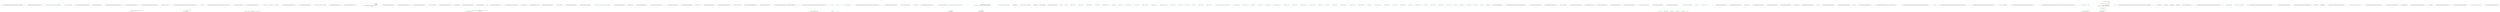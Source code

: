 digraph  {
m0_8 [cluster="Ninject.StandardKernel.StandardKernel(Ninject.INinjectSettings, params Ninject.Modules.INinjectModule[])", file="AssemblyStreamContentProvider.cs", label="Entry Ninject.StandardKernel.StandardKernel(Ninject.INinjectSettings, params Ninject.Modules.INinjectModule[])", span="54-54"];
m0_3 [cluster="Ninject.Tests.Integration.ThreadScopeTests.ThreadScopeContext.SetUp()", file="AssemblyStreamContentProvider.cs", label="Entry Ninject.Tests.Integration.ThreadScopeTests.ThreadScopeContext.SetUp()", span="18-18"];
m0_4 [cluster="Ninject.Tests.Integration.ThreadScopeTests.ThreadScopeContext.SetUp()", color=green, community=0, file="AssemblyStreamContentProvider.cs", label="var settings = new NinjectSettings { CachePruningInterval = TimeSpan.MaxValue }", prediction=0, span="20-20"];
m0_5 [cluster="Ninject.Tests.Integration.ThreadScopeTests.ThreadScopeContext.SetUp()", color=green, community=0, file="AssemblyStreamContentProvider.cs", label="this.kernel = new StandardKernel(settings)", prediction=1, span="21-21"];
m0_6 [cluster="Ninject.Tests.Integration.ThreadScopeTests.ThreadScopeContext.SetUp()", file="AssemblyStreamContentProvider.cs", label="Exit Ninject.Tests.Integration.ThreadScopeTests.ThreadScopeContext.SetUp()", span="18-18"];
m0_7 [cluster="Ninject.NinjectSettings.NinjectSettings()", file="AssemblyStreamContentProvider.cs", label="Entry Ninject.NinjectSettings.NinjectSettings()", span="19-19"];
m0_0 [cluster="Ninject.Tests.Integration.ThreadScopeTests.ThreadScopeContext.ThreadScopeContext()", file="AssemblyStreamContentProvider.cs", label="Entry Ninject.Tests.Integration.ThreadScopeTests.ThreadScopeContext.ThreadScopeContext()", span="13-13"];
m0_1 [cluster="Ninject.Tests.Integration.ThreadScopeTests.ThreadScopeContext.ThreadScopeContext()", color=green, community=0, file="AssemblyStreamContentProvider.cs", label="this.SetUp()", prediction=2, span="15-15"];
m0_2 [cluster="Ninject.Tests.Integration.ThreadScopeTests.ThreadScopeContext.ThreadScopeContext()", file="AssemblyStreamContentProvider.cs", label="Exit Ninject.Tests.Integration.ThreadScopeTests.ThreadScopeContext.ThreadScopeContext()", span="13-13"];
m0_75 [file="AssemblyStreamContentProvider.cs", label="Ninject.Tests.Integration.ThreadScopeTests.ThreadScopeContext", span=""];
m2_4 [cluster="System.Action<T1, T2>.Invoke(T1, T2)", file="IDictionaryExtensions.cs", label="Entry System.Action<T1, T2>.Invoke(T1, T2)", span="0-0"];
m2_0 [cluster="Ninject.Dynamic.Extensions.IDictionaryExtensions.ForEach(System.Collections.IDictionary, System.Action<object, object>)", file="IDictionaryExtensions.cs", label="Entry Ninject.Dynamic.Extensions.IDictionaryExtensions.ForEach(System.Collections.IDictionary, System.Action<object, object>)", span="11-11"];
m2_1 [cluster="Ninject.Dynamic.Extensions.IDictionaryExtensions.ForEach(System.Collections.IDictionary, System.Action<object, object>)", color=green, community=0, file="IDictionaryExtensions.cs", label="dictionary.Keys", prediction=3, span="13-13"];
m2_2 [cluster="Ninject.Dynamic.Extensions.IDictionaryExtensions.ForEach(System.Collections.IDictionary, System.Action<object, object>)", color=green, community=0, file="IDictionaryExtensions.cs", label="iterator(key, dictionary[key])", prediction=4, span="15-15"];
m2_3 [cluster="Ninject.Dynamic.Extensions.IDictionaryExtensions.ForEach(System.Collections.IDictionary, System.Action<object, object>)", file="IDictionaryExtensions.cs", label="Exit Ninject.Dynamic.Extensions.IDictionaryExtensions.ForEach(System.Collections.IDictionary, System.Action<object, object>)", span="11-11"];
m4_136 [cluster="int.Parse(string, System.IFormatProvider)", file="Inflector.cs", label="Entry int.Parse(string, System.IFormatProvider)", span="0-0"];
m4_58 [cluster="Ninject.Dynamic.Extensions.Inflector.AddIrregular(string, string)", file="Inflector.cs", label="Entry Ninject.Dynamic.Extensions.Inflector.AddIrregular(string, string)", span="88-88"];
m4_60 [cluster="Ninject.Dynamic.Extensions.Inflector.AddIrregular(string, string)", color=green, community=0, file="Inflector.cs", label="AddPlural(''('' + singular[0] + '')'' + singular.Substring(1) + ''$'', ''$1'' + plural.Substring(1))", prediction=5, span="90-90"];
m4_61 [cluster="Ninject.Dynamic.Extensions.Inflector.AddIrregular(string, string)", color=green, community=0, file="Inflector.cs", label="AddSingular(''('' + plural[0] + '')'' + plural.Substring(1) + ''$'', ''$1'' + singular.Substring(1))", prediction=6, span="91-91"];
m4_62 [cluster="Ninject.Dynamic.Extensions.Inflector.AddIrregular(string, string)", file="Inflector.cs", label="Exit Ninject.Dynamic.Extensions.Inflector.AddIrregular(string, string)", span="88-88"];
m4_113 [cluster="Ninject.Dynamic.Extensions.Inflector.Uncapitalize(string)", file="Inflector.cs", label="Entry Ninject.Dynamic.Extensions.Inflector.Uncapitalize(string)", span="177-177"];
m4_120 [cluster="Ninject.Dynamic.Extensions.Inflector.Uncapitalize(string)", color=green, community=0, file="Inflector.cs", label="return word.Substring(0, 1).ToLowerInvariant() + word.Substring(1);", prediction=7, span="179-179"];
m4_121 [cluster="Ninject.Dynamic.Extensions.Inflector.Uncapitalize(string)", file="Inflector.cs", label="Exit Ninject.Dynamic.Extensions.Inflector.Uncapitalize(string)", span="177-177"];
m4_93 [cluster="Ninject.Dynamic.Extensions.Inflector.Underscore(string)", file="Inflector.cs", label="Entry Ninject.Dynamic.Extensions.Inflector.Underscore(string)", span="160-160"];
m4_114 [cluster="Ninject.Dynamic.Extensions.Inflector.Underscore(string)", color=green, community=1, file="Inflector.cs", label="return Regex.Replace(\r\n                Regex.Replace(\r\n                    Regex.Replace(pascalCasedWord, @''([A-Z]+)([A-Z][a-z])'', ''$1_$2''), @''([a-z\d])([A-Z])'',\r\n                    ''$1_$2''), @''[-\s]'', ''_'').ToLowerInvariant();", prediction=8, span="162-165"];
m4_115 [cluster="Ninject.Dynamic.Extensions.Inflector.Underscore(string)", file="Inflector.cs", label="Exit Ninject.Dynamic.Extensions.Inflector.Underscore(string)", span="160-160"];
m4_150 [cluster="System.Text.RegularExpressions.Regex.Replace(string, string)", file="Inflector.cs", label="Entry System.Text.RegularExpressions.Regex.Replace(string, string)", span="0-0"];
m4_59 [cluster="Ninject.Dynamic.Extensions.Inflector.AddUncountable(string)", file="Inflector.cs", label="Entry Ninject.Dynamic.Extensions.Inflector.AddUncountable(string)", span="94-94"];
m4_64 [cluster="Ninject.Dynamic.Extensions.Inflector.AddUncountable(string)", color=green, community=0, file="Inflector.cs", label="_uncountables.Add(word.ToUpperInvariant())", prediction=9, span="96-96"];
m4_65 [cluster="Ninject.Dynamic.Extensions.Inflector.AddUncountable(string)", file="Inflector.cs", label="Exit Ninject.Dynamic.Extensions.Inflector.AddUncountable(string)", span="94-94"];
m4_140 [cluster="string.Replace(char, char)", file="Inflector.cs", label="Entry string.Replace(char, char)", span="0-0"];
m4_89 [cluster="Ninject.Dynamic.Extensions.Inflector.Rule.Apply(string)", file="Inflector.cs", label="Entry Ninject.Dynamic.Extensions.Inflector.Rule.Apply(string)", span="223-223"];
m4_145 [cluster="Ninject.Dynamic.Extensions.Inflector.Rule.Apply(string)", color=green, community=0, file="Inflector.cs", label="!_regex.IsMatch(word)", prediction=10, span="225-225"];
m4_146 [cluster="Ninject.Dynamic.Extensions.Inflector.Rule.Apply(string)", color=green, community=0, file="Inflector.cs", label="return null;", prediction=11, span="227-227"];
m4_147 [cluster="Ninject.Dynamic.Extensions.Inflector.Rule.Apply(string)", color=green, community=0, file="Inflector.cs", label="return _regex.Replace(word, _replacement);", prediction=10, span="230-230"];
m4_148 [cluster="Ninject.Dynamic.Extensions.Inflector.Rule.Apply(string)", file="Inflector.cs", label="Exit Ninject.Dynamic.Extensions.Inflector.Rule.Apply(string)", span="223-223"];
m4_102 [cluster="System.Text.RegularExpressions.Regex.Replace(string, string, string)", file="Inflector.cs", label="Entry System.Text.RegularExpressions.Regex.Replace(string, string, string)", span="0-0"];
m4_66 [cluster="string.ToUpperInvariant()", file="Inflector.cs", label="Entry string.ToUpperInvariant()", span="0-0"];
m4_88 [cluster="System.Collections.Generic.List<T>.Contains(T)", file="Inflector.cs", label="Entry System.Collections.Generic.List<T>.Contains(T)", span="0-0"];
m4_137 [cluster="Ninject.Dynamic.Extensions.Inflector.Dasherize(string)", file="Inflector.cs", label="Entry Ninject.Dynamic.Extensions.Inflector.Dasherize(string)", span="205-205"];
m4_138 [cluster="Ninject.Dynamic.Extensions.Inflector.Dasherize(string)", color=green, community=0, file="Inflector.cs", label="return underscoredWord.Replace('_', '-');", prediction=13, span="207-207"];
m4_139 [cluster="Ninject.Dynamic.Extensions.Inflector.Dasherize(string)", file="Inflector.cs", label="Exit Ninject.Dynamic.Extensions.Inflector.Dasherize(string)", span="205-205"];
m4_103 [cluster="Ninject.Dynamic.Extensions.Inflector.Capitalize(string)", file="Inflector.cs", label="Entry Ninject.Dynamic.Extensions.Inflector.Capitalize(string)", span="170-170"];
m4_117 [cluster="Ninject.Dynamic.Extensions.Inflector.Capitalize(string)", color=green, community=0, file="Inflector.cs", label="return word.Substring(0, 1).ToUpperInvariant() + word.Substring(1).ToLowerInvariant();", prediction=14, span="172-172"];
m4_118 [cluster="Ninject.Dynamic.Extensions.Inflector.Capitalize(string)", file="Inflector.cs", label="Exit Ninject.Dynamic.Extensions.Inflector.Capitalize(string)", span="170-170"];
m4_119 [cluster="string.Substring(int, int)", file="Inflector.cs", label="Entry string.Substring(int, int)", span="0-0"];
m4_94 [cluster="Ninject.Dynamic.Extensions.Inflector.Humanize(string)", file="Inflector.cs", label="Entry Ninject.Dynamic.Extensions.Inflector.Humanize(string)", span="143-143"];
m4_100 [cluster="Ninject.Dynamic.Extensions.Inflector.Humanize(string)", color=green, community=0, file="Inflector.cs", label="return Capitalize(Regex.Replace(lowercaseAndUnderscoredWord, @''_'', '' ''));", prediction=15, span="145-145"];
m4_101 [cluster="Ninject.Dynamic.Extensions.Inflector.Humanize(string)", file="Inflector.cs", label="Exit Ninject.Dynamic.Extensions.Inflector.Humanize(string)", span="143-143"];
m4_73 [cluster="Ninject.Dynamic.Extensions.Inflector.Pluralize(string)", file="Inflector.cs", label="Entry Ninject.Dynamic.Extensions.Inflector.Pluralize(string)", span="109-109"];
m4_74 [cluster="Ninject.Dynamic.Extensions.Inflector.Pluralize(string)", color=green, community=0, file="Inflector.cs", label="return ApplyRules(_plurals, word);", prediction=16, span="111-111"];
m4_75 [cluster="Ninject.Dynamic.Extensions.Inflector.Pluralize(string)", file="Inflector.cs", label="Exit Ninject.Dynamic.Extensions.Inflector.Pluralize(string)", span="109-109"];
m4_57 [cluster="Ninject.Dynamic.Extensions.Inflector.AddSingular(string, string)", file="Inflector.cs", label="Entry Ninject.Dynamic.Extensions.Inflector.AddSingular(string, string)", span="104-104"];
m4_71 [cluster="Ninject.Dynamic.Extensions.Inflector.AddSingular(string, string)", color=green, community=0, file="Inflector.cs", label="_singulars.Add(new Rule(rule, replacement))", prediction=17, span="106-106"];
m4_72 [cluster="Ninject.Dynamic.Extensions.Inflector.AddSingular(string, string)", file="Inflector.cs", label="Exit Ninject.Dynamic.Extensions.Inflector.AddSingular(string, string)", span="104-104"];
m4_99 [cluster="string.ToUpper(System.Globalization.CultureInfo)", file="Inflector.cs", label="Entry string.ToUpper(System.Globalization.CultureInfo)", span="0-0"];
m4_95 [cluster="System.Text.RegularExpressions.Regex.Replace(string, string, System.Text.RegularExpressions.MatchEvaluator)", file="Inflector.cs", label="Entry System.Text.RegularExpressions.Regex.Replace(string, string, System.Text.RegularExpressions.MatchEvaluator)", span="0-0"];
m4_76 [cluster="Ninject.Dynamic.Extensions.Inflector.ApplyRules(System.Collections.Generic.IList<Ninject.Dynamic.Extensions.Inflector.Rule>, string)", file="Inflector.cs", label="Entry Ninject.Dynamic.Extensions.Inflector.ApplyRules(System.Collections.Generic.IList<Ninject.Dynamic.Extensions.Inflector.Rule>, string)", span="119-119"];
m4_80 [cluster="Ninject.Dynamic.Extensions.Inflector.ApplyRules(System.Collections.Generic.IList<Ninject.Dynamic.Extensions.Inflector.Rule>, string)", color=green, community=0, file="Inflector.cs", label="var result = word", prediction=18, span="121-121"];
m4_81 [cluster="Ninject.Dynamic.Extensions.Inflector.ApplyRules(System.Collections.Generic.IList<Ninject.Dynamic.Extensions.Inflector.Rule>, string)", color=green, community=0, file="Inflector.cs", label="!_uncountables.Contains(word.ToUpperInvariant())", prediction=19, span="123-123"];
m4_86 [cluster="Ninject.Dynamic.Extensions.Inflector.ApplyRules(System.Collections.Generic.IList<Ninject.Dynamic.Extensions.Inflector.Rule>, string)", color=green, community=0, file="Inflector.cs", label="return result;", prediction=18, span="134-134"];
m4_82 [cluster="Ninject.Dynamic.Extensions.Inflector.ApplyRules(System.Collections.Generic.IList<Ninject.Dynamic.Extensions.Inflector.Rule>, string)", color=green, community=0, file="Inflector.cs", label="var i = rules.Count - 1", prediction=21, span="125-125"];
m4_83 [cluster="Ninject.Dynamic.Extensions.Inflector.ApplyRules(System.Collections.Generic.IList<Ninject.Dynamic.Extensions.Inflector.Rule>, string)", color=green, community=0, file="Inflector.cs", label="i >= 0", prediction=22, span="125-125"];
m4_84 [cluster="Ninject.Dynamic.Extensions.Inflector.ApplyRules(System.Collections.Generic.IList<Ninject.Dynamic.Extensions.Inflector.Rule>, string)", color=green, community=0, file="Inflector.cs", label="(result = rules[i].Apply(word)) != null", prediction=23, span="127-127"];
m4_85 [cluster="Ninject.Dynamic.Extensions.Inflector.ApplyRules(System.Collections.Generic.IList<Ninject.Dynamic.Extensions.Inflector.Rule>, string)", color=green, community=0, file="Inflector.cs", label="i--", prediction=21, span="125-125"];
m4_87 [cluster="Ninject.Dynamic.Extensions.Inflector.ApplyRules(System.Collections.Generic.IList<Ninject.Dynamic.Extensions.Inflector.Rule>, string)", file="Inflector.cs", label="Exit Ninject.Dynamic.Extensions.Inflector.ApplyRules(System.Collections.Generic.IList<Ninject.Dynamic.Extensions.Inflector.Rule>, string)", span="119-119"];
m4_70 [cluster="Ninject.Dynamic.Extensions.Inflector.Rule.Rule(string, string)", file="Inflector.cs", label="Entry Ninject.Dynamic.Extensions.Inflector.Rule.Rule(string, string)", span="217-217"];
m4_141 [cluster="Ninject.Dynamic.Extensions.Inflector.Rule.Rule(string, string)", color=green, community=0, file="Inflector.cs", label="_regex = new Regex(pattern, RegexOptions.IgnoreCase)", prediction=25, span="219-219"];
m4_142 [cluster="Ninject.Dynamic.Extensions.Inflector.Rule.Rule(string, string)", color=green, community=0, file="Inflector.cs", label="_replacement = replacement", prediction=26, span="220-220"];
m4_143 [cluster="Ninject.Dynamic.Extensions.Inflector.Rule.Rule(string, string)", file="Inflector.cs", label="Exit Ninject.Dynamic.Extensions.Inflector.Rule.Rule(string, string)", span="217-217"];
m4_107 [cluster="lambda expression", file="Inflector.cs", label="Entry lambda expression", span="150-150"];
m4_96 [cluster="lambda expression", file="Inflector.cs", label="Entry lambda expression", span="140-140"];
m4_97 [cluster="lambda expression", color=green, community=0, file="Inflector.cs", label="return match.Captures[0].Value.ToUpper(CultureInfo.InvariantCulture);", prediction=27, span="140-140"];
m4_98 [cluster="lambda expression", file="Inflector.cs", label="Exit lambda expression", span="140-140"];
m4_108 [cluster="lambda expression", color=green, community=0, file="Inflector.cs", label="match.Groups[1].Value.ToUpper(CultureInfo.InvariantCulture)", prediction=28, span="150-150"];
m4_109 [cluster="lambda expression", file="Inflector.cs", label="Exit lambda expression", span="150-150"];
m4_116 [cluster="string.ToLowerInvariant()", file="Inflector.cs", label="Entry string.ToLowerInvariant()", span="0-0"];
m4_0 [cluster="Ninject.Dynamic.Extensions.Inflector.Inflector()", file="Inflector.cs", label="Entry Ninject.Dynamic.Extensions.Inflector.Inflector()", span="18-18"];
m4_1 [cluster="Ninject.Dynamic.Extensions.Inflector.Inflector()", color=green, community=0, file="Inflector.cs", label="AddPlural(''$'', ''s'')", prediction=29, span="20-20"];
m4_2 [cluster="Ninject.Dynamic.Extensions.Inflector.Inflector()", color=green, community=0, file="Inflector.cs", label="AddPlural(''s$'', ''s'')", prediction=30, span="21-21"];
m4_3 [cluster="Ninject.Dynamic.Extensions.Inflector.Inflector()", color=green, community=0, file="Inflector.cs", label="AddPlural(''(ax|test)is$'', ''$1es'')", prediction=31, span="22-22"];
m4_4 [cluster="Ninject.Dynamic.Extensions.Inflector.Inflector()", color=green, community=0, file="Inflector.cs", label="AddPlural(''(octop|vir)us$'', ''$1i'')", prediction=32, span="23-23"];
m4_5 [cluster="Ninject.Dynamic.Extensions.Inflector.Inflector()", color=green, community=0, file="Inflector.cs", label="AddPlural(''(alias|status)$'', ''$1es'')", prediction=33, span="24-24"];
m4_6 [cluster="Ninject.Dynamic.Extensions.Inflector.Inflector()", color=green, community=0, file="Inflector.cs", label="AddPlural(''(bu)s$'', ''$1ses'')", prediction=34, span="25-25"];
m4_7 [cluster="Ninject.Dynamic.Extensions.Inflector.Inflector()", color=green, community=0, file="Inflector.cs", label="AddPlural(''(buffal|tomat)o$'', ''$1oes'')", prediction=35, span="26-26"];
m4_8 [cluster="Ninject.Dynamic.Extensions.Inflector.Inflector()", color=green, community=0, file="Inflector.cs", label="AddPlural(''([ti])um$'', ''$1a'')", prediction=36, span="27-27"];
m4_9 [cluster="Ninject.Dynamic.Extensions.Inflector.Inflector()", color=green, community=0, file="Inflector.cs", label="AddPlural(''sis$'', ''ses'')", prediction=37, span="28-28"];
m4_10 [cluster="Ninject.Dynamic.Extensions.Inflector.Inflector()", color=green, community=0, file="Inflector.cs", label="AddPlural(''(?:([^f])fe|([lr])f)$'', ''$1$2ves'')", prediction=38, span="29-29"];
m4_11 [cluster="Ninject.Dynamic.Extensions.Inflector.Inflector()", color=green, community=0, file="Inflector.cs", label="AddPlural(''(hive)$'', ''$1s'')", prediction=39, span="30-30"];
m4_12 [cluster="Ninject.Dynamic.Extensions.Inflector.Inflector()", color=green, community=0, file="Inflector.cs", label="AddPlural(''([^aeiouy]|qu)y$'', ''$1ies'')", prediction=40, span="31-31"];
m4_13 [cluster="Ninject.Dynamic.Extensions.Inflector.Inflector()", color=green, community=0, file="Inflector.cs", label="AddPlural(''(x|ch|ss|sh)$'', ''$1es'')", prediction=41, span="32-32"];
m4_14 [cluster="Ninject.Dynamic.Extensions.Inflector.Inflector()", color=green, community=0, file="Inflector.cs", label="AddPlural(''(matr|vert|ind)ix|ex$'', ''$1ices'')", prediction=42, span="33-33"];
m4_15 [cluster="Ninject.Dynamic.Extensions.Inflector.Inflector()", color=green, community=0, file="Inflector.cs", label="AddPlural(''([m|l])ouse$'', ''$1ice'')", prediction=43, span="34-34"];
m4_16 [cluster="Ninject.Dynamic.Extensions.Inflector.Inflector()", color=green, community=0, file="Inflector.cs", label="AddPlural(''^(ox)$'', ''$1en'')", prediction=44, span="35-35"];
m4_17 [cluster="Ninject.Dynamic.Extensions.Inflector.Inflector()", color=green, community=0, file="Inflector.cs", label="AddPlural(''(quiz)$'', ''$1zes'')", prediction=45, span="36-36"];
m4_18 [cluster="Ninject.Dynamic.Extensions.Inflector.Inflector()", color=green, community=0, file="Inflector.cs", label="AddSingular(''s$'', '''')", prediction=46, span="38-38"];
m4_19 [cluster="Ninject.Dynamic.Extensions.Inflector.Inflector()", color=green, community=0, file="Inflector.cs", label="AddSingular(''(n)ews$'', ''$1ews'')", prediction=47, span="39-39"];
m4_20 [cluster="Ninject.Dynamic.Extensions.Inflector.Inflector()", color=green, community=0, file="Inflector.cs", label="AddSingular(''([ti])a$'', ''$1um'')", prediction=48, span="40-40"];
m4_21 [cluster="Ninject.Dynamic.Extensions.Inflector.Inflector()", color=green, community=0, file="Inflector.cs", label="AddSingular(''((a)naly|(b)a|(d)iagno|(p)arenthe|(p)rogno|(s)ynop|(t)he)ses$'', ''$1$2sis'')", prediction=49, span="41-41"];
m4_22 [cluster="Ninject.Dynamic.Extensions.Inflector.Inflector()", color=green, community=0, file="Inflector.cs", label="AddSingular(''(^analy)ses$'', ''$1sis'')", prediction=50, span="42-42"];
m4_23 [cluster="Ninject.Dynamic.Extensions.Inflector.Inflector()", color=green, community=0, file="Inflector.cs", label="AddSingular(''([^f])ves$'', ''$1fe'')", prediction=51, span="43-43"];
m4_24 [cluster="Ninject.Dynamic.Extensions.Inflector.Inflector()", color=green, community=0, file="Inflector.cs", label="AddSingular(''(hive)s$'', ''$1'')", prediction=52, span="44-44"];
m4_25 [cluster="Ninject.Dynamic.Extensions.Inflector.Inflector()", color=green, community=0, file="Inflector.cs", label="AddSingular(''(tive)s$'', ''$1'')", prediction=53, span="45-45"];
m4_26 [cluster="Ninject.Dynamic.Extensions.Inflector.Inflector()", color=green, community=0, file="Inflector.cs", label="AddSingular(''([lr])ves$'', ''$1f'')", prediction=54, span="46-46"];
m4_27 [cluster="Ninject.Dynamic.Extensions.Inflector.Inflector()", color=green, community=0, file="Inflector.cs", label="AddSingular(''([^aeiouy]|qu)ies$'', ''$1y'')", prediction=55, span="47-47"];
m4_28 [cluster="Ninject.Dynamic.Extensions.Inflector.Inflector()", color=green, community=0, file="Inflector.cs", label="AddSingular(''(s)eries$'', ''$1eries'')", prediction=56, span="48-48"];
m4_29 [cluster="Ninject.Dynamic.Extensions.Inflector.Inflector()", color=green, community=0, file="Inflector.cs", label="AddSingular(''(m)ovies$'', ''$1ovie'')", prediction=57, span="49-49"];
m4_30 [cluster="Ninject.Dynamic.Extensions.Inflector.Inflector()", color=green, community=0, file="Inflector.cs", label="AddSingular(''(x|ch|ss|sh)es$'', ''$1'')", prediction=58, span="50-50"];
m4_31 [cluster="Ninject.Dynamic.Extensions.Inflector.Inflector()", color=green, community=0, file="Inflector.cs", label="AddSingular(''([m|l])ice$'', ''$1ouse'')", prediction=59, span="51-51"];
m4_32 [cluster="Ninject.Dynamic.Extensions.Inflector.Inflector()", color=green, community=0, file="Inflector.cs", label="AddSingular(''(bus)es$'', ''$1'')", prediction=60, span="52-52"];
m4_33 [cluster="Ninject.Dynamic.Extensions.Inflector.Inflector()", color=green, community=0, file="Inflector.cs", label="AddSingular(''(o)es$'', ''$1'')", prediction=61, span="53-53"];
m4_34 [cluster="Ninject.Dynamic.Extensions.Inflector.Inflector()", color=green, community=0, file="Inflector.cs", label="AddSingular(''(shoe)s$'', ''$1'')", prediction=62, span="54-54"];
m4_35 [cluster="Ninject.Dynamic.Extensions.Inflector.Inflector()", color=green, community=0, file="Inflector.cs", label="AddSingular(''(cris|ax|test)es$'', ''$1is'')", prediction=63, span="55-55"];
m4_36 [cluster="Ninject.Dynamic.Extensions.Inflector.Inflector()", color=green, community=0, file="Inflector.cs", label="AddSingular(''(octop|vir)i$'', ''$1us'')", prediction=64, span="56-56"];
m4_37 [cluster="Ninject.Dynamic.Extensions.Inflector.Inflector()", color=green, community=0, file="Inflector.cs", label="AddSingular(''(alias|status)es$'', ''$1'')", prediction=65, span="57-57"];
m4_38 [cluster="Ninject.Dynamic.Extensions.Inflector.Inflector()", color=green, community=0, file="Inflector.cs", label="AddSingular(''^(ox)en'', ''$1'')", prediction=66, span="58-58"];
m4_39 [cluster="Ninject.Dynamic.Extensions.Inflector.Inflector()", color=green, community=0, file="Inflector.cs", label="AddSingular(''(vert|ind)ices$'', ''$1ex'')", prediction=67, span="59-59"];
m4_40 [cluster="Ninject.Dynamic.Extensions.Inflector.Inflector()", color=green, community=0, file="Inflector.cs", label="AddSingular(''(matr)ices$'', ''$1ix'')", prediction=68, span="60-60"];
m4_41 [cluster="Ninject.Dynamic.Extensions.Inflector.Inflector()", color=green, community=0, file="Inflector.cs", label="AddSingular(''(quiz)zes$'', ''$1'')", prediction=69, span="61-61"];
m4_42 [cluster="Ninject.Dynamic.Extensions.Inflector.Inflector()", color=green, community=0, file="Inflector.cs", label="AddIrregular(''person'', ''people'')", prediction=70, span="63-63"];
m4_43 [cluster="Ninject.Dynamic.Extensions.Inflector.Inflector()", color=green, community=0, file="Inflector.cs", label="AddIrregular(''man'', ''men'')", prediction=71, span="64-64"];
m4_44 [cluster="Ninject.Dynamic.Extensions.Inflector.Inflector()", color=green, community=0, file="Inflector.cs", label="AddIrregular(''child'', ''children'')", prediction=72, span="65-65"];
m4_45 [cluster="Ninject.Dynamic.Extensions.Inflector.Inflector()", color=green, community=0, file="Inflector.cs", label="AddIrregular(''sex'', ''sexes'')", prediction=73, span="66-66"];
m4_46 [cluster="Ninject.Dynamic.Extensions.Inflector.Inflector()", color=green, community=0, file="Inflector.cs", label="AddIrregular(''move'', ''moves'')", prediction=74, span="67-67"];
m4_47 [cluster="Ninject.Dynamic.Extensions.Inflector.Inflector()", color=green, community=0, file="Inflector.cs", label="AddUncountable(''equipment'')", prediction=75, span="69-69"];
m4_48 [cluster="Ninject.Dynamic.Extensions.Inflector.Inflector()", color=green, community=0, file="Inflector.cs", label="AddUncountable(''information'')", prediction=76, span="70-70"];
m4_49 [cluster="Ninject.Dynamic.Extensions.Inflector.Inflector()", color=green, community=0, file="Inflector.cs", label="AddUncountable(''rice'')", prediction=77, span="71-71"];
m4_50 [cluster="Ninject.Dynamic.Extensions.Inflector.Inflector()", color=green, community=0, file="Inflector.cs", label="AddUncountable(''money'')", prediction=78, span="72-72"];
m4_51 [cluster="Ninject.Dynamic.Extensions.Inflector.Inflector()", color=green, community=0, file="Inflector.cs", label="AddUncountable(''species'')", prediction=79, span="73-73"];
m4_52 [cluster="Ninject.Dynamic.Extensions.Inflector.Inflector()", color=green, community=0, file="Inflector.cs", label="AddUncountable(''series'')", prediction=80, span="74-74"];
m4_53 [cluster="Ninject.Dynamic.Extensions.Inflector.Inflector()", color=green, community=0, file="Inflector.cs", label="AddUncountable(''fish'')", prediction=81, span="75-75"];
m4_54 [cluster="Ninject.Dynamic.Extensions.Inflector.Inflector()", color=green, community=0, file="Inflector.cs", label="AddUncountable(''sheep'')", prediction=82, span="76-76"];
m4_55 [cluster="Ninject.Dynamic.Extensions.Inflector.Inflector()", file="Inflector.cs", label="Exit Ninject.Dynamic.Extensions.Inflector.Inflector()", span="18-18"];
m4_144 [cluster="System.Text.RegularExpressions.Regex.Regex(string, System.Text.RegularExpressions.RegexOptions)", file="Inflector.cs", label="Entry System.Text.RegularExpressions.Regex.Regex(string, System.Text.RegularExpressions.RegexOptions)", span="0-0"];
m4_149 [cluster="System.Text.RegularExpressions.Regex.IsMatch(string)", file="Inflector.cs", label="Entry System.Text.RegularExpressions.Regex.IsMatch(string)", span="0-0"];
m4_56 [cluster="Ninject.Dynamic.Extensions.Inflector.AddPlural(string, string)", file="Inflector.cs", label="Entry Ninject.Dynamic.Extensions.Inflector.AddPlural(string, string)", span="99-99"];
m4_68 [cluster="Ninject.Dynamic.Extensions.Inflector.AddPlural(string, string)", color=green, community=0, file="Inflector.cs", label="_plurals.Add(new Rule(rule, replacement))", prediction=83, span="101-101"];
m4_69 [cluster="Ninject.Dynamic.Extensions.Inflector.AddPlural(string, string)", file="Inflector.cs", label="Exit Ninject.Dynamic.Extensions.Inflector.AddPlural(string, string)", span="99-99"];
m4_67 [cluster="System.Collections.Generic.List<T>.Add(T)", file="Inflector.cs", label="Entry System.Collections.Generic.List<T>.Add(T)", span="0-0"];
m4_90 [cluster="Ninject.Dynamic.Extensions.Inflector.Titleize(string)", file="Inflector.cs", label="Entry Ninject.Dynamic.Extensions.Inflector.Titleize(string)", span="137-137"];
m4_91 [cluster="Ninject.Dynamic.Extensions.Inflector.Titleize(string)", color=green, community=1, file="Inflector.cs", label="return Regex.Replace(Humanize(Underscore(word)), @''\b([a-z])'',\r\n                                 delegate(Match match) { return match.Captures[0].Value.ToUpper(CultureInfo.InvariantCulture); });", prediction=84, span="139-140"];
m4_92 [cluster="Ninject.Dynamic.Extensions.Inflector.Titleize(string)", file="Inflector.cs", label="Exit Ninject.Dynamic.Extensions.Inflector.Titleize(string)", span="137-137"];
m4_110 [cluster="Ninject.Dynamic.Extensions.Inflector.Camelize(string)", file="Inflector.cs", label="Entry Ninject.Dynamic.Extensions.Inflector.Camelize(string)", span="153-153"];
m4_111 [cluster="Ninject.Dynamic.Extensions.Inflector.Camelize(string)", color=green, community=0, file="Inflector.cs", label="return Uncapitalize(Pascalize(lowercaseAndUnderscoredWord));", prediction=85, span="155-155"];
m4_112 [cluster="Ninject.Dynamic.Extensions.Inflector.Camelize(string)", file="Inflector.cs", label="Exit Ninject.Dynamic.Extensions.Inflector.Camelize(string)", span="153-153"];
m4_122 [cluster="Ninject.Dynamic.Extensions.Inflector.Ordinalize(string)", file="Inflector.cs", label="Entry Ninject.Dynamic.Extensions.Inflector.Ordinalize(string)", span="182-182"];
m4_123 [cluster="Ninject.Dynamic.Extensions.Inflector.Ordinalize(string)", color=green, community=0, file="Inflector.cs", label="var n = int.Parse(number, CultureInfo.InvariantCulture)", prediction=86, span="184-184"];
m4_124 [cluster="Ninject.Dynamic.Extensions.Inflector.Ordinalize(string)", color=green, community=0, file="Inflector.cs", label="var nMod100 = n%100", prediction=87, span="185-185"];
m4_127 [cluster="Ninject.Dynamic.Extensions.Inflector.Ordinalize(string)", color=green, community=0, file="Inflector.cs", label="n%10", prediction=86, span="192-192"];
m4_126 [cluster="Ninject.Dynamic.Extensions.Inflector.Ordinalize(string)", color=green, community=0, file="Inflector.cs", label="return number + ''th'';", prediction=89, span="189-189"];
m4_125 [cluster="Ninject.Dynamic.Extensions.Inflector.Ordinalize(string)", color=green, community=0, file="Inflector.cs", label="nMod100 >= 11 && nMod100 <= 13", prediction=90, span="187-187"];
m4_129 [cluster="Ninject.Dynamic.Extensions.Inflector.Ordinalize(string)", color=green, community=0, file="Inflector.cs", label="return number + ''st'';", prediction=89, span="195-195"];
m4_128 [cluster="Ninject.Dynamic.Extensions.Inflector.Ordinalize(string)", color=green, community=0, file="Inflector.cs", label=1, prediction=92, span="194-194"];
m4_131 [cluster="Ninject.Dynamic.Extensions.Inflector.Ordinalize(string)", color=green, community=0, file="Inflector.cs", label="return number + ''nd'';", prediction=89, span="197-197"];
m4_130 [cluster="Ninject.Dynamic.Extensions.Inflector.Ordinalize(string)", color=green, community=0, file="Inflector.cs", label=2, prediction=94, span="196-196"];
m4_133 [cluster="Ninject.Dynamic.Extensions.Inflector.Ordinalize(string)", color=green, community=0, file="Inflector.cs", label="return number + ''rd'';", prediction=89, span="199-199"];
m4_132 [cluster="Ninject.Dynamic.Extensions.Inflector.Ordinalize(string)", color=green, community=0, file="Inflector.cs", label=3, prediction=96, span="198-198"];
m4_134 [cluster="Ninject.Dynamic.Extensions.Inflector.Ordinalize(string)", color=green, community=0, file="Inflector.cs", label="return number + ''th'';", prediction=89, span="201-201"];
m4_135 [cluster="Ninject.Dynamic.Extensions.Inflector.Ordinalize(string)", file="Inflector.cs", label="Exit Ninject.Dynamic.Extensions.Inflector.Ordinalize(string)", span="182-182"];
m4_77 [cluster="Ninject.Dynamic.Extensions.Inflector.Singularize(string)", file="Inflector.cs", label="Entry Ninject.Dynamic.Extensions.Inflector.Singularize(string)", span="114-114"];
m4_78 [cluster="Ninject.Dynamic.Extensions.Inflector.Singularize(string)", color=green, community=0, file="Inflector.cs", label="return ApplyRules(_singulars, word);", prediction=98, span="116-116"];
m4_79 [cluster="Ninject.Dynamic.Extensions.Inflector.Singularize(string)", file="Inflector.cs", label="Exit Ninject.Dynamic.Extensions.Inflector.Singularize(string)", span="114-114"];
m4_104 [cluster="Ninject.Dynamic.Extensions.Inflector.Pascalize(string)", file="Inflector.cs", label="Entry Ninject.Dynamic.Extensions.Inflector.Pascalize(string)", span="148-148"];
m4_105 [cluster="Ninject.Dynamic.Extensions.Inflector.Pascalize(string)", color=green, community=0, file="Inflector.cs", label="return Regex.Replace(lowercaseAndUnderscoredWord, ''(?:^|_)(.)'', match => match.Groups[1].Value.ToUpper(CultureInfo.InvariantCulture));", prediction=99, span="150-150"];
m4_106 [cluster="Ninject.Dynamic.Extensions.Inflector.Pascalize(string)", file="Inflector.cs", label="Exit Ninject.Dynamic.Extensions.Inflector.Pascalize(string)", span="148-148"];
m4_63 [cluster="string.Substring(int)", file="Inflector.cs", label="Entry string.Substring(int)", span="0-0"];
m4_151 [file="Inflector.cs", label="Ninject.Dynamic.Extensions.Inflector.Rule", span=""];
m7_3 [cluster="Ninject.Dynamic.Extensions.ObjectExtensions.IsNull(object)", file="ObjectExtensions.cs", label="Entry Ninject.Dynamic.Extensions.ObjectExtensions.IsNull(object)", span="26-26"];
m7_4 [cluster="Ninject.Dynamic.Extensions.ObjectExtensions.IsNull(object)", color=green, community=0, file="ObjectExtensions.cs", label="return value == null;", prediction=100, span="28-28"];
m7_5 [cluster="Ninject.Dynamic.Extensions.ObjectExtensions.IsNull(object)", file="ObjectExtensions.cs", label="Exit Ninject.Dynamic.Extensions.ObjectExtensions.IsNull(object)", span="26-26"];
m7_0 [cluster="Ninject.Dynamic.Extensions.ObjectExtensions.IsNotNull(object)", file="ObjectExtensions.cs", label="Entry Ninject.Dynamic.Extensions.ObjectExtensions.IsNotNull(object)", span="14-14"];
m7_1 [cluster="Ninject.Dynamic.Extensions.ObjectExtensions.IsNotNull(object)", color=green, community=0, file="ObjectExtensions.cs", label="return value != null;", prediction=101, span="16-16"];
m7_2 [cluster="Ninject.Dynamic.Extensions.ObjectExtensions.IsNotNull(object)", file="ObjectExtensions.cs", label="Exit Ninject.Dynamic.Extensions.ObjectExtensions.IsNotNull(object)", span="14-14"];
m8_5 [cluster="Ninject.Planning.Bindings.Binding.Binding(System.Type, System.Func<Ninject.Activation.IContext, object>)", file="RubyEngine.cs", label="Entry Ninject.Planning.Bindings.Binding.Binding(System.Type, System.Func<Ninject.Activation.IContext, object>)", span="29-29"];
m8_13 [cluster="Ninject.Planning.Bindings.Resolvers.DefaultValueBindingResolver.DefaultParameterValueProvider.DefaultParameterValueProvider(System.Type)", file="RubyEngine.cs", label="Entry Ninject.Planning.Bindings.Resolvers.DefaultValueBindingResolver.DefaultParameterValueProvider.DefaultParameterValueProvider(System.Type)", span="56-56"];
m8_16 [cluster="Ninject.Planning.Bindings.Resolvers.DefaultValueBindingResolver.DefaultParameterValueProvider.DefaultParameterValueProvider(System.Type)", color=green, community=0, file="RubyEngine.cs", label="Type = type", prediction=102, span="58-58"];
m8_17 [cluster="Ninject.Planning.Bindings.Resolvers.DefaultValueBindingResolver.DefaultParameterValueProvider.DefaultParameterValueProvider(System.Type)", file="RubyEngine.cs", label="Exit Ninject.Planning.Bindings.Resolvers.DefaultValueBindingResolver.DefaultParameterValueProvider.DefaultParameterValueProvider(System.Type)", span="56-56"];
m8_4 [cluster="Ninject.Planning.Bindings.Resolvers.DefaultValueBindingResolver.HasDefaultValue(Ninject.Planning.Targets.ITarget)", file="RubyEngine.cs", label="Entry Ninject.Planning.Bindings.Resolvers.DefaultValueBindingResolver.HasDefaultValue(Ninject.Planning.Targets.ITarget)", span="49-49"];
m8_14 [cluster="Ninject.Planning.Bindings.Resolvers.DefaultValueBindingResolver.HasDefaultValue(Ninject.Planning.Targets.ITarget)", color=green, community=0, file="RubyEngine.cs", label="return target != null && target.HasDefaultValue;", prediction=103, span="51-51"];
m8_15 [cluster="Ninject.Planning.Bindings.Resolvers.DefaultValueBindingResolver.HasDefaultValue(Ninject.Planning.Targets.ITarget)", file="RubyEngine.cs", label="Exit Ninject.Planning.Bindings.Resolvers.DefaultValueBindingResolver.HasDefaultValue(Ninject.Planning.Targets.ITarget)", span="49-49"];
m8_0 [cluster="Ninject.Planning.Bindings.Resolvers.DefaultValueBindingResolver.Resolve(Ninject.Infrastructure.Multimap<System.Type, Ninject.Planning.Bindings.IBinding>, Ninject.Activation.IRequest)", file="RubyEngine.cs", label="Entry Ninject.Planning.Bindings.Resolvers.DefaultValueBindingResolver.Resolve(Ninject.Infrastructure.Multimap<System.Type, Ninject.Planning.Bindings.IBinding>, Ninject.Activation.IRequest)", span="34-34"];
m8_1 [cluster="Ninject.Planning.Bindings.Resolvers.DefaultValueBindingResolver.Resolve(Ninject.Infrastructure.Multimap<System.Type, Ninject.Planning.Bindings.IBinding>, Ninject.Activation.IRequest)", color=green, community=0, file="RubyEngine.cs", label="var service = request.Service", prediction=104, span="36-36"];
m8_2 [cluster="Ninject.Planning.Bindings.Resolvers.DefaultValueBindingResolver.Resolve(Ninject.Infrastructure.Multimap<System.Type, Ninject.Planning.Bindings.IBinding>, Ninject.Activation.IRequest)", color=green, community=0, file="RubyEngine.cs", label="return HasDefaultValue(request.Target)\r\n                       ? new[]\r\n                             {\r\n                                 new Binding(service, Settings.DefaultScopeCallback)\r\n                                     {\r\n                                         Condition = r => HasDefaultValue(r.Target),\r\n                                         ProviderCallback = _ => new DefaultParameterValueProvider(service),\r\n                                     }\r\n                             }\r\n                       : Enumerable.Empty<IBinding>();", prediction=105, span="37-46"];
m8_3 [cluster="Ninject.Planning.Bindings.Resolvers.DefaultValueBindingResolver.Resolve(Ninject.Infrastructure.Multimap<System.Type, Ninject.Planning.Bindings.IBinding>, Ninject.Activation.IRequest)", file="RubyEngine.cs", label="Exit Ninject.Planning.Bindings.Resolvers.DefaultValueBindingResolver.Resolve(Ninject.Infrastructure.Multimap<System.Type, Ninject.Planning.Bindings.IBinding>, Ninject.Activation.IRequest)", span="34-34"];
m8_7 [cluster="lambda expression", file="RubyEngine.cs", label="Entry lambda expression", span="42-42"];
m8_11 [cluster="lambda expression", color=green, community=0, file="RubyEngine.cs", label="new DefaultParameterValueProvider(service)", prediction=104, span="43-43"];
m8_8 [cluster="lambda expression", color=green, community=0, file="RubyEngine.cs", label="HasDefaultValue(r.Target)", prediction=105, span="42-42"];
m8_10 [cluster="lambda expression", file="RubyEngine.cs", label="Entry lambda expression", span="43-43"];
m8_12 [cluster="lambda expression", file="RubyEngine.cs", label="Exit lambda expression", span="43-43"];
m8_9 [cluster="lambda expression", file="RubyEngine.cs", label="Exit lambda expression", span="42-42"];
m8_6 [cluster="System.Linq.Enumerable.Empty<TResult>()", file="RubyEngine.cs", label="Entry System.Linq.Enumerable.Empty<TResult>()", span="0-0"];
m8_18 [cluster="Ninject.Planning.Bindings.Resolvers.DefaultValueBindingResolver.DefaultParameterValueProvider.Create(Ninject.Activation.IContext)", file="RubyEngine.cs", label="Entry Ninject.Planning.Bindings.Resolvers.DefaultValueBindingResolver.DefaultParameterValueProvider.Create(Ninject.Activation.IContext)", span="63-63"];
m8_19 [cluster="Ninject.Planning.Bindings.Resolvers.DefaultValueBindingResolver.DefaultParameterValueProvider.Create(Ninject.Activation.IContext)", color=green, community=0, file="RubyEngine.cs", label="var target = context.Request.Target", prediction=108, span="65-65"];
m8_20 [cluster="Ninject.Planning.Bindings.Resolvers.DefaultValueBindingResolver.DefaultParameterValueProvider.Create(Ninject.Activation.IContext)", color=green, community=0, file="RubyEngine.cs", label="return (target == null) ? null : target.DefaultValue;", prediction=109, span="66-66"];
m8_21 [cluster="Ninject.Planning.Bindings.Resolvers.DefaultValueBindingResolver.DefaultParameterValueProvider.Create(Ninject.Activation.IContext)", file="RubyEngine.cs", label="Exit Ninject.Planning.Bindings.Resolvers.DefaultValueBindingResolver.DefaultParameterValueProvider.Create(Ninject.Activation.IContext)", span="63-63"];
m8_22 [file="RubyEngine.cs", label="Ninject.Planning.Bindings.Resolvers.DefaultValueBindingResolver", span=""];
m8_23 [file="RubyEngine.cs", label=service, span=""];
m8_24 [file="RubyEngine.cs", label="Ninject.Planning.Bindings.Resolvers.DefaultValueBindingResolver.DefaultParameterValueProvider", span=""];
m11_4 [cluster="string.Trim()", file="StringExtensions.cs", label="Entry string.Trim()", span="0-0"];
m11_8 [cluster="string.IsNullOrBlank()", file="StringExtensions.cs", label="Entry string.IsNullOrBlank()", span="20-20"];
m11_9 [cluster="Ninject.Dynamic.Extensions.StringExtensions.FormattedWith(string, params object[])", file="StringExtensions.cs", label="Entry Ninject.Dynamic.Extensions.StringExtensions.FormattedWith(string, params object[])", span="43-43"];
m11_10 [cluster="Ninject.Dynamic.Extensions.StringExtensions.FormattedWith(string, params object[])", color=green, community=0, file="StringExtensions.cs", label="return string.Format(CultureInfo.CurrentUICulture, value, parameters);", prediction=110, span="45-45"];
m11_11 [cluster="Ninject.Dynamic.Extensions.StringExtensions.FormattedWith(string, params object[])", file="StringExtensions.cs", label="Exit Ninject.Dynamic.Extensions.StringExtensions.FormattedWith(string, params object[])", span="43-43"];
m11_12 [cluster="string.Format(System.IFormatProvider, string, params object[])", file="StringExtensions.cs", label="Entry string.Format(System.IFormatProvider, string, params object[])", span="0-0"];
m11_3 [cluster="string.IsNullOrEmpty(string)", file="StringExtensions.cs", label="Entry string.IsNullOrEmpty(string)", span="0-0"];
m11_5 [cluster="Ninject.Dynamic.Extensions.StringExtensions.IsNotNullOrBlank(string)", file="StringExtensions.cs", label="Entry Ninject.Dynamic.Extensions.StringExtensions.IsNotNullOrBlank(string)", span="32-32"];
m11_6 [cluster="Ninject.Dynamic.Extensions.StringExtensions.IsNotNullOrBlank(string)", color=green, community=0, file="StringExtensions.cs", label="return !value.IsNullOrBlank();", prediction=111, span="34-34"];
m11_7 [cluster="Ninject.Dynamic.Extensions.StringExtensions.IsNotNullOrBlank(string)", file="StringExtensions.cs", label="Exit Ninject.Dynamic.Extensions.StringExtensions.IsNotNullOrBlank(string)", span="32-32"];
m11_0 [cluster="Ninject.Dynamic.Extensions.StringExtensions.IsNullOrBlank(string)", file="StringExtensions.cs", label="Entry Ninject.Dynamic.Extensions.StringExtensions.IsNullOrBlank(string)", span="20-20"];
m11_1 [cluster="Ninject.Dynamic.Extensions.StringExtensions.IsNullOrBlank(string)", color=green, community=0, file="StringExtensions.cs", label="return string.IsNullOrEmpty(value) || value.Trim().Length == 0;", prediction=112, span="22-22"];
m11_2 [cluster="Ninject.Dynamic.Extensions.StringExtensions.IsNullOrBlank(string)", file="StringExtensions.cs", label="Exit Ninject.Dynamic.Extensions.StringExtensions.IsNullOrBlank(string)", span="20-20"];
m0_75 -> m0_1  [color=green, key=1, label="Ninject.Tests.Integration.ThreadScopeTests.ThreadScopeContext", style=dashed];
m2_0 -> m2_2  [color=green, key=1, label="System.Collections.IDictionary", style=dashed];
m4_58 -> m4_61  [color=green, key=1, label=string, style=dashed];
m4_89 -> m4_147  [color=green, key=1, label=string, style=dashed];
m4_76 -> m4_81  [color=green, key=1, label=string, style=dashed];
m4_80 -> m4_86  [color=green, key=1, label=result, style=dashed];
m4_82 -> m4_85  [color=green, key=1, label=i, style=dashed];
m4_85 -> m4_85  [color=green, key=1, label=i, style=dashed];
m4_91 -> m4_96  [color=green, key=1, label="lambda expression", style=dashed];
m4_122 -> m4_126  [color=green, key=1, label=string, style=dashed];
m4_122 -> m4_129  [color=green, key=1, label=string, style=dashed];
m4_122 -> m4_131  [color=green, key=1, label=string, style=dashed];
m4_122 -> m4_133  [color=green, key=1, label=string, style=dashed];
m4_122 -> m4_134  [color=green, key=1, label=string, style=dashed];
m4_123 -> m4_127  [color=green, key=1, label=n, style=dashed];
m4_105 -> m4_107  [color=green, key=1, label="lambda expression", style=dashed];
m4_151 -> m4_145  [color=green, key=1, label="Ninject.Dynamic.Extensions.Inflector.Rule", style=dashed];
m4_151 -> m4_147  [color=green, key=1, label="Ninject.Dynamic.Extensions.Inflector.Rule", style=dashed];
m8_1 -> m8_11  [color=green, key=1, label=service, style=dashed];
m8_2 -> m8_8  [color=green, key=1, label="Ninject.Activation.IRequest", style=dashed];
m8_23 -> m8_11  [color=green, key=1, label=service, style=dashed];
}
